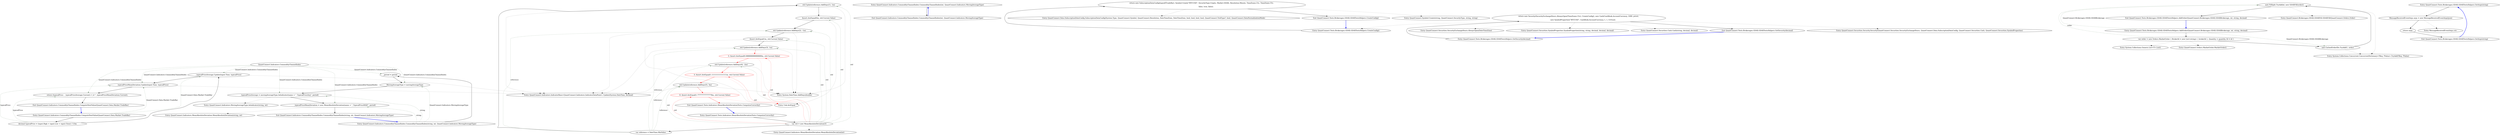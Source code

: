 digraph  {
n17 [label="QuantConnect.Indicators.CommodityChannelIndex", span=""];
n0 [cluster="QuantConnect.Indicators.CommodityChannelIndex.CommodityChannelIndex(string, int, QuantConnect.Indicators.MovingAverageType)", label="Entry QuantConnect.Indicators.CommodityChannelIndex.CommodityChannelIndex(string, int, QuantConnect.Indicators.MovingAverageType)", span="55-55"];
n1 [cluster="QuantConnect.Indicators.CommodityChannelIndex.CommodityChannelIndex(string, int, QuantConnect.Indicators.MovingAverageType)", label="_period = period", span="58-58"];
n2 [cluster="QuantConnect.Indicators.CommodityChannelIndex.CommodityChannelIndex(string, int, QuantConnect.Indicators.MovingAverageType)", label="MovingAverageType = movingAverageType", span="59-59"];
n3 [cluster="QuantConnect.Indicators.CommodityChannelIndex.CommodityChannelIndex(string, int, QuantConnect.Indicators.MovingAverageType)", label="_typicalPriceAverage = movingAverageType.AsIndicator(name + ''_TypicalPriceAvg'', period)", span="60-60"];
n4 [cluster="QuantConnect.Indicators.CommodityChannelIndex.CommodityChannelIndex(string, int, QuantConnect.Indicators.MovingAverageType)", label="_typicalPriceMeanDeviation = new MeanAbsoluteDeviation(name + ''_TypicalPriceMAD'', period)", span="61-61"];
n6 [cluster="QuantConnect.Indicators.MovingAverageType.AsIndicator(string, int)", label="Entry QuantConnect.Indicators.MovingAverageType.AsIndicator(string, int)", span="54-54"];
n5 [cluster="QuantConnect.Indicators.CommodityChannelIndex.CommodityChannelIndex(string, int, QuantConnect.Indicators.MovingAverageType)", label="Exit QuantConnect.Indicators.CommodityChannelIndex.CommodityChannelIndex(string, int, QuantConnect.Indicators.MovingAverageType)", span="55-55"];
n7 [cluster="QuantConnect.Indicators.MeanAbsoluteDeviation.MeanAbsoluteDeviation(string, int)", label="Entry QuantConnect.Indicators.MeanAbsoluteDeviation.MeanAbsoluteDeviation(string, int)", span="42-42"];
n8 [cluster="QuantConnect.Indicators.CommodityChannelIndex.CommodityChannelIndex(int, QuantConnect.Indicators.MovingAverageType)", label="Entry QuantConnect.Indicators.CommodityChannelIndex.CommodityChannelIndex(int, QuantConnect.Indicators.MovingAverageType)", span="64-64"];
n9 [cluster="QuantConnect.Indicators.CommodityChannelIndex.CommodityChannelIndex(int, QuantConnect.Indicators.MovingAverageType)", label="Exit QuantConnect.Indicators.CommodityChannelIndex.CommodityChannelIndex(int, QuantConnect.Indicators.MovingAverageType)", span="64-64"];
n10 [cluster="QuantConnect.Indicators.CommodityChannelIndex.ComputeNextValue(QuantConnect.Data.Market.TradeBar)", label="Entry QuantConnect.Indicators.CommodityChannelIndex.ComputeNextValue(QuantConnect.Data.Market.TradeBar)", span="81-81"];
n11 [cluster="QuantConnect.Indicators.CommodityChannelIndex.ComputeNextValue(QuantConnect.Data.Market.TradeBar)", label="decimal typicalPrice = (input.High + input.Low + input.Close) / 3.0m", span="82-82"];
n12 [cluster="QuantConnect.Indicators.CommodityChannelIndex.ComputeNextValue(QuantConnect.Data.Market.TradeBar)", label="_typicalPriceAverage.Update(input.Time, typicalPrice)", span="84-84"];
n13 [cluster="QuantConnect.Indicators.CommodityChannelIndex.ComputeNextValue(QuantConnect.Data.Market.TradeBar)", label="_typicalPriceMeanDeviation.Update(input.Time, typicalPrice)", span="85-85"];
n14 [cluster="QuantConnect.Indicators.CommodityChannelIndex.ComputeNextValue(QuantConnect.Data.Market.TradeBar)", label="return (typicalPrice - _typicalPriceAverage.Current) / (_k * _typicalPriceMeanDeviation.Current);", span="87-87"];
n16 [cluster="QuantConnect.Indicators.IndicatorBase<QuantConnect.Indicators.IndicatorDataPoint>.Update(System.DateTime, decimal)", label="Entry QuantConnect.Indicators.IndicatorBase<QuantConnect.Indicators.IndicatorDataPoint>.Update(System.DateTime, decimal)", span="33-33"];
n15 [cluster="QuantConnect.Indicators.CommodityChannelIndex.ComputeNextValue(QuantConnect.Data.Market.TradeBar)", label="Exit QuantConnect.Indicators.CommodityChannelIndex.ComputeNextValue(QuantConnect.Data.Market.TradeBar)", span="81-81"];
m1_10 [cluster="QuantConnect.Data.SubscriptionDataConfig.SubscriptionDataConfig(System.Type, QuantConnect.Symbol, QuantConnect.Resolution, DateTimeZone, DateTimeZone, bool, bool, bool, bool, QuantConnect.TickType?, bool, QuantConnect.DataNormalizationMode)", file="MeanAbsoluteDeviation.cs", label="Entry QuantConnect.Data.SubscriptionDataConfig.SubscriptionDataConfig(System.Type, QuantConnect.Symbol, QuantConnect.Resolution, DateTimeZone, DateTimeZone, bool, bool, bool, bool, QuantConnect.TickType?, bool, QuantConnect.DataNormalizationMode)", span="157-157"];
m1_5 [cluster="QuantConnect.Tests.Brokerages.GDAX.GDAXTestsHelpers.CreateConfig()", file="MeanAbsoluteDeviation.cs", label="Entry QuantConnect.Tests.Brokerages.GDAX.GDAXTestsHelpers.CreateConfig()", span="19-19"];
m1_8 [cluster="QuantConnect.Tests.Brokerages.GDAX.GDAXTestsHelpers.CreateConfig()", file="MeanAbsoluteDeviation.cs", label="return new SubscriptionDataConfig(typeof(TradeBar), Symbol.Create(''BTCUSD'', SecurityType.Crypto, Market.GDAX), Resolution.Minute, TimeZones.Utc, TimeZones.Utc, \r\n                false, true, false);", span="21-22"];
m1_9 [cluster="QuantConnect.Tests.Brokerages.GDAX.GDAXTestsHelpers.CreateConfig()", file="MeanAbsoluteDeviation.cs", label="Exit QuantConnect.Tests.Brokerages.GDAX.GDAXTestsHelpers.CreateConfig()", span="19-19"];
m1_20 [cluster="QuantConnect.Brokerages.GDAX.GDAXFill.GDAXFill(QuantConnect.Orders.Order)", file="MeanAbsoluteDeviation.cs", label="Entry QuantConnect.Brokerages.GDAX.GDAXFill.GDAXFill(QuantConnect.Orders.Order)", span="49-49"];
m1_21 [cluster="QuantConnect.Tests.Brokerages.GDAX.GDAXTestsHelpers.GetArgs(string)", file="MeanAbsoluteDeviation.cs", label="Entry QuantConnect.Tests.Brokerages.GDAX.GDAXTestsHelpers.GetArgs(string)", span="32-32"];
m1_22 [cluster="QuantConnect.Tests.Brokerages.GDAX.GDAXTestsHelpers.GetArgs(string)", file="MeanAbsoluteDeviation.cs", label="MessageReceivedEventArgs args = new MessageReceivedEventArgs(json)", span="34-34"];
m1_23 [cluster="QuantConnect.Tests.Brokerages.GDAX.GDAXTestsHelpers.GetArgs(string)", file="MeanAbsoluteDeviation.cs", label="return args;", span="36-36"];
m1_24 [cluster="QuantConnect.Tests.Brokerages.GDAX.GDAXTestsHelpers.GetArgs(string)", file="MeanAbsoluteDeviation.cs", label="Exit QuantConnect.Tests.Brokerages.GDAX.GDAXTestsHelpers.GetArgs(string)", span="32-32"];
m1_4 [cluster="QuantConnect.Securities.SecurityExchangeHours.AlwaysOpen(DateTimeZone)", file="MeanAbsoluteDeviation.cs", label="Entry QuantConnect.Securities.SecurityExchangeHours.AlwaysOpen(DateTimeZone)", span="82-82"];
m1_25 [cluster="MessageReceivedEventArgs.cstr", file="MeanAbsoluteDeviation.cs", label="Entry MessageReceivedEventArgs.cstr", span=""];
m1_7 [cluster="QuantConnect.Securities.SymbolProperties.SymbolProperties(string, string, decimal, decimal, decimal)", file="MeanAbsoluteDeviation.cs", label="Entry QuantConnect.Securities.SymbolProperties.SymbolProperties(string, string, decimal, decimal, decimal)", span="70-70"];
m1_12 [cluster="QuantConnect.Tests.Brokerages.GDAX.GDAXTestsHelpers.AddOrder(QuantConnect.Brokerages.GDAX.GDAXBrokerage, int, string, decimal)", file="MeanAbsoluteDeviation.cs", label="Entry QuantConnect.Tests.Brokerages.GDAX.GDAXTestsHelpers.AddOrder(QuantConnect.Brokerages.GDAX.GDAXBrokerage, int, string, decimal)", span="25-25"];
m1_13 [cluster="QuantConnect.Tests.Brokerages.GDAX.GDAXTestsHelpers.AddOrder(QuantConnect.Brokerages.GDAX.GDAXBrokerage, int, string, decimal)", file="MeanAbsoluteDeviation.cs", label="var order = new Orders.MarketOrder { BrokerId = new List<string> { brokerId }, Quantity = quantity, Id = id }", span="27-27"];
m1_14 [cluster="QuantConnect.Tests.Brokerages.GDAX.GDAXTestsHelpers.AddOrder(QuantConnect.Brokerages.GDAX.GDAXBrokerage, int, string, decimal)", file="MeanAbsoluteDeviation.cs", label="unit.CachedOrderIDs.TryAdd(1, order)", span="28-28"];
m1_15 [cluster="QuantConnect.Tests.Brokerages.GDAX.GDAXTestsHelpers.AddOrder(QuantConnect.Brokerages.GDAX.GDAXBrokerage, int, string, decimal)", file="MeanAbsoluteDeviation.cs", label="unit.FillSplit.TryAdd(id, new GDAXFill(order))", span="29-29"];
m1_16 [cluster="QuantConnect.Tests.Brokerages.GDAX.GDAXTestsHelpers.AddOrder(QuantConnect.Brokerages.GDAX.GDAXBrokerage, int, string, decimal)", file="MeanAbsoluteDeviation.cs", label="Exit QuantConnect.Tests.Brokerages.GDAX.GDAXTestsHelpers.AddOrder(QuantConnect.Brokerages.GDAX.GDAXBrokerage, int, string, decimal)", span="25-25"];
m1_6 [cluster="QuantConnect.Securities.Cash.Cash(string, decimal, decimal)", file="MeanAbsoluteDeviation.cs", label="Entry QuantConnect.Securities.Cash.Cash(string, decimal, decimal)", span="68-68"];
m1_0 [cluster="QuantConnect.Tests.Brokerages.GDAX.GDAXTestsHelpers.GetSecurity(decimal)", file="MeanAbsoluteDeviation.cs", label="Entry QuantConnect.Tests.Brokerages.GDAX.GDAXTestsHelpers.GetSecurity(decimal)", span="13-13"];
m1_1 [cluster="QuantConnect.Tests.Brokerages.GDAX.GDAXTestsHelpers.GetSecurity(decimal)", file="MeanAbsoluteDeviation.cs", label="return new Security(SecurityExchangeHours.AlwaysOpen(TimeZones.Utc), CreateConfig(), new Cash(CashBook.AccountCurrency, 1000, price), \r\n                new SymbolProperties(''BTCUSD'', CashBook.AccountCurrency, 1, 1, 0.01m));", span="15-16"];
m1_2 [cluster="QuantConnect.Tests.Brokerages.GDAX.GDAXTestsHelpers.GetSecurity(decimal)", file="MeanAbsoluteDeviation.cs", label="Exit QuantConnect.Tests.Brokerages.GDAX.GDAXTestsHelpers.GetSecurity(decimal)", span="13-13"];
m1_3 [cluster="QuantConnect.Securities.Security.Security(QuantConnect.Securities.SecurityExchangeHours, QuantConnect.Data.SubscriptionDataConfig, QuantConnect.Securities.Cash, QuantConnect.Securities.SymbolProperties)", file="MeanAbsoluteDeviation.cs", label="Entry QuantConnect.Securities.Security.Security(QuantConnect.Securities.SecurityExchangeHours, QuantConnect.Data.SubscriptionDataConfig, QuantConnect.Securities.Cash, QuantConnect.Securities.SymbolProperties)", span="317-317"];
m1_18 [cluster="System.Collections.Generic.List<T>.List()", file="MeanAbsoluteDeviation.cs", label="Entry System.Collections.Generic.List<T>.List()", span="0-0"];
m1_19 [cluster="System.Collections.Concurrent.ConcurrentDictionary<TKey, TValue>.TryAdd(TKey, TValue)", file="MeanAbsoluteDeviation.cs", label="Entry System.Collections.Concurrent.ConcurrentDictionary<TKey, TValue>.TryAdd(TKey, TValue)", span="0-0"];
m1_11 [cluster="QuantConnect.Symbol.Create(string, QuantConnect.SecurityType, string, string)", file="MeanAbsoluteDeviation.cs", label="Entry QuantConnect.Symbol.Create(string, QuantConnect.SecurityType, string, string)", span="45-45"];
m1_17 [cluster="QuantConnect.Orders.MarketOrder.MarketOrder()", file="MeanAbsoluteDeviation.cs", label="Entry QuantConnect.Orders.MarketOrder.MarketOrder()", span="28-28"];
m2_17 [cluster="Unk.AreEqual", file="MeanAbsoluteDeviationTests.cs", label="Entry Unk.AreEqual", span=""];
m2_0 [cluster="QuantConnect.Tests.Indicators.MeanAbsoluteDeviationTests.ComputesCorrectly()", file="MeanAbsoluteDeviationTests.cs", label="Entry QuantConnect.Tests.Indicators.MeanAbsoluteDeviationTests.ComputesCorrectly()", span="23-23"];
m2_1 [cluster="QuantConnect.Tests.Indicators.MeanAbsoluteDeviationTests.ComputesCorrectly()", file="MeanAbsoluteDeviationTests.cs", label="var std = new MeanAbsoluteDeviation(3)", span="26-26"];
m2_2 [cluster="QuantConnect.Tests.Indicators.MeanAbsoluteDeviationTests.ComputesCorrectly()", file="MeanAbsoluteDeviationTests.cs", label="var reference = DateTime.MinValue", span="27-27"];
m2_3 [cluster="QuantConnect.Tests.Indicators.MeanAbsoluteDeviationTests.ComputesCorrectly()", file="MeanAbsoluteDeviationTests.cs", label="std.Update(reference.AddDays(1), 1m)", span="29-29"];
m2_4 [cluster="QuantConnect.Tests.Indicators.MeanAbsoluteDeviationTests.ComputesCorrectly()", file="MeanAbsoluteDeviationTests.cs", label="Assert.AreEqual(0m, std.Current.Value)", span="30-30"];
m2_5 [cluster="QuantConnect.Tests.Indicators.MeanAbsoluteDeviationTests.ComputesCorrectly()", file="MeanAbsoluteDeviationTests.cs", label="std.Update(reference.AddDays(2), -1m)", span="32-32"];
m2_6 [cluster="QuantConnect.Tests.Indicators.MeanAbsoluteDeviationTests.ComputesCorrectly()", file="MeanAbsoluteDeviationTests.cs", label="Assert.AreEqual(1m, std.Current.Value)", span="33-33"];
m2_7 [cluster="QuantConnect.Tests.Indicators.MeanAbsoluteDeviationTests.ComputesCorrectly()", file="MeanAbsoluteDeviationTests.cs", label="std.Update(reference.AddDays(3), 1m)", span="35-35"];
m2_8 [cluster="QuantConnect.Tests.Indicators.MeanAbsoluteDeviationTests.ComputesCorrectly()", color=red, community=0, file="MeanAbsoluteDeviationTests.cs", label="3: Assert.AreEqual(0.888888888888889m, std.Current.Value)", span="36-36"];
m2_9 [cluster="QuantConnect.Tests.Indicators.MeanAbsoluteDeviationTests.ComputesCorrectly()", file="MeanAbsoluteDeviationTests.cs", label="std.Update(reference.AddDays(4), -2m)", span="38-38"];
m2_10 [cluster="QuantConnect.Tests.Indicators.MeanAbsoluteDeviationTests.ComputesCorrectly()", color=red, community=0, file="MeanAbsoluteDeviationTests.cs", label="3: Assert.AreEqual(1.11111111111111m, std.Current.Value)", span="39-39"];
m2_11 [cluster="QuantConnect.Tests.Indicators.MeanAbsoluteDeviationTests.ComputesCorrectly()", file="MeanAbsoluteDeviationTests.cs", label="std.Update(reference.AddDays(5), 3m)", span="41-41"];
m2_12 [cluster="QuantConnect.Tests.Indicators.MeanAbsoluteDeviationTests.ComputesCorrectly()", color=red, community=0, file="MeanAbsoluteDeviationTests.cs", label="6: Assert.AreEqual(1.77777777777778m, std.Current.Value)", span="42-42"];
m2_13 [cluster="QuantConnect.Tests.Indicators.MeanAbsoluteDeviationTests.ComputesCorrectly()", file="MeanAbsoluteDeviationTests.cs", label="Exit QuantConnect.Tests.Indicators.MeanAbsoluteDeviationTests.ComputesCorrectly()", span="23-23"];
m2_14 [cluster="QuantConnect.Indicators.MeanAbsoluteDeviation.MeanAbsoluteDeviation(int)", file="MeanAbsoluteDeviationTests.cs", label="Entry QuantConnect.Indicators.MeanAbsoluteDeviation.MeanAbsoluteDeviation(int)", span="31-31"];
m2_15 [cluster="System.DateTime.AddDays(double)", file="MeanAbsoluteDeviationTests.cs", label="Entry System.DateTime.AddDays(double)", span="0-0"];
n17 -> n1  [color=darkseagreen4, key=1, label="QuantConnect.Indicators.CommodityChannelIndex", style=dashed];
n17 -> n2  [color=darkseagreen4, key=1, label="QuantConnect.Indicators.CommodityChannelIndex", style=dashed];
n17 -> n3  [color=darkseagreen4, key=1, label="QuantConnect.Indicators.CommodityChannelIndex", style=dashed];
n17 -> n4  [color=darkseagreen4, key=1, label="QuantConnect.Indicators.CommodityChannelIndex", style=dashed];
n17 -> n12  [color=darkseagreen4, key=1, label="QuantConnect.Indicators.CommodityChannelIndex", style=dashed];
n17 -> n13  [color=darkseagreen4, key=1, label="QuantConnect.Indicators.CommodityChannelIndex", style=dashed];
n17 -> n14  [color=darkseagreen4, key=1, label="QuantConnect.Indicators.CommodityChannelIndex", style=dashed];
n0 -> n1  [key=0, style=solid];
n0 -> n2  [color=darkseagreen4, key=1, label="QuantConnect.Indicators.MovingAverageType", style=dashed];
n0 -> n3  [color=darkseagreen4, key=1, label=string, style=dashed];
n0 -> n4  [color=darkseagreen4, key=1, label=string, style=dashed];
n1 -> n2  [key=0, style=solid];
n2 -> n3  [key=0, style=solid];
n3 -> n4  [key=0, style=solid];
n3 -> n6  [key=2, style=dotted];
n4 -> n5  [key=0, style=solid];
n4 -> n7  [key=2, style=dotted];
n5 -> n0  [color=blue, key=0, style=bold];
n8 -> n9  [key=0, style=solid];
n9 -> n8  [color=blue, key=0, style=bold];
n10 -> n11  [key=0, style=solid];
n10 -> n12  [color=darkseagreen4, key=1, label="QuantConnect.Data.Market.TradeBar", style=dashed];
n10 -> n13  [color=darkseagreen4, key=1, label="QuantConnect.Data.Market.TradeBar", style=dashed];
n11 -> n12  [key=0, style=solid];
n11 -> n13  [color=darkseagreen4, key=1, label=typicalPrice, style=dashed];
n11 -> n14  [color=darkseagreen4, key=1, label=typicalPrice, style=dashed];
n12 -> n13  [key=0, style=solid];
n12 -> n16  [key=2, style=dotted];
n13 -> n14  [key=0, style=solid];
n13 -> n16  [key=2, style=dotted];
n14 -> n15  [key=0, style=solid];
n15 -> n10  [color=blue, key=0, style=bold];
m1_5 -> m1_8  [key=0, style=solid];
m1_8 -> m1_9  [key=0, style=solid];
m1_8 -> m1_10  [key=2, style=dotted];
m1_8 -> m1_11  [key=2, style=dotted];
m1_9 -> m1_5  [color=blue, key=0, style=bold];
m1_21 -> m1_22  [key=0, style=solid];
m1_22 -> m1_23  [key=0, style=solid];
m1_22 -> m1_25  [key=2, style=dotted];
m1_23 -> m1_24  [key=0, style=solid];
m1_24 -> m1_21  [color=blue, key=0, style=bold];
m1_12 -> m1_13  [key=0, style=solid];
m1_12 -> m1_14  [color=darkseagreen4, key=1, label="QuantConnect.Brokerages.GDAX.GDAXBrokerage", style=dashed];
m1_12 -> m1_15  [color=darkseagreen4, key=1, label="QuantConnect.Brokerages.GDAX.GDAXBrokerage", style=dashed];
m1_13 -> m1_14  [key=0, style=solid];
m1_13 -> m1_17  [key=2, style=dotted];
m1_13 -> m1_18  [key=2, style=dotted];
m1_13 -> m1_15  [color=darkseagreen4, key=1, label=order, style=dashed];
m1_14 -> m1_15  [key=0, style=solid];
m1_14 -> m1_19  [key=2, style=dotted];
m1_15 -> m1_16  [key=0, style=solid];
m1_15 -> m1_20  [key=2, style=dotted];
m1_15 -> m1_19  [key=2, style=dotted];
m1_16 -> m1_12  [color=blue, key=0, style=bold];
m1_0 -> m1_1  [key=0, style=solid];
m1_1 -> m1_2  [key=0, style=solid];
m1_1 -> m1_3  [key=2, style=dotted];
m1_1 -> m1_4  [key=2, style=dotted];
m1_1 -> m1_5  [key=2, style=dotted];
m1_1 -> m1_6  [key=2, style=dotted];
m1_1 -> m1_7  [key=2, style=dotted];
m1_2 -> m1_0  [color=blue, key=0, style=bold];
m2_0 -> m2_1  [key=0, style=solid];
m2_1 -> m2_2  [key=0, style=solid];
m2_1 -> m2_14  [key=2, style=dotted];
m2_1 -> m2_3  [color=darkseagreen4, key=1, label=std, style=dashed];
m2_1 -> m2_4  [color=darkseagreen4, key=1, label=std, style=dashed];
m2_1 -> m2_5  [color=darkseagreen4, key=1, label=std, style=dashed];
m2_1 -> m2_6  [color=darkseagreen4, key=1, label=std, style=dashed];
m2_1 -> m2_7  [color=darkseagreen4, key=1, label=std, style=dashed];
m2_1 -> m2_8  [color=red, key=1, label=std, style=dashed];
m2_1 -> m2_9  [color=darkseagreen4, key=1, label=std, style=dashed];
m2_1 -> m2_10  [color=red, key=1, label=std, style=dashed];
m2_1 -> m2_11  [color=darkseagreen4, key=1, label=std, style=dashed];
m2_1 -> m2_12  [color=red, key=1, label=std, style=dashed];
m2_2 -> m2_3  [key=0, style=solid];
m2_2 -> m2_5  [color=darkseagreen4, key=1, label=reference, style=dashed];
m2_2 -> m2_7  [color=darkseagreen4, key=1, label=reference, style=dashed];
m2_2 -> m2_9  [color=darkseagreen4, key=1, label=reference, style=dashed];
m2_2 -> m2_11  [color=darkseagreen4, key=1, label=reference, style=dashed];
m2_3 -> m2_4  [key=0, style=solid];
m2_3 -> m2_15  [key=2, style=dotted];
m2_3 -> n16  [key=2, style=dotted];
m2_4 -> m2_5  [key=0, style=solid];
m2_4 -> m2_17  [key=2, style=dotted];
m2_5 -> m2_6  [key=0, style=solid];
m2_5 -> m2_15  [key=2, style=dotted];
m2_5 -> n16  [key=2, style=dotted];
m2_6 -> m2_7  [key=0, style=solid];
m2_6 -> m2_17  [key=2, style=dotted];
m2_7 -> m2_8  [color=red, key=0, style=solid];
m2_7 -> m2_15  [key=2, style=dotted];
m2_7 -> n16  [key=2, style=dotted];
m2_8 -> m2_9  [color=red, key=0, style=solid];
m2_8 -> m2_17  [color=red, key=2, style=dotted];
m2_9 -> m2_10  [color=red, key=0, style=solid];
m2_9 -> m2_15  [key=2, style=dotted];
m2_9 -> n16  [key=2, style=dotted];
m2_10 -> m2_11  [color=red, key=0, style=solid];
m2_10 -> m2_17  [color=red, key=2, style=dotted];
m2_11 -> m2_12  [color=red, key=0, style=solid];
m2_11 -> m2_15  [key=2, style=dotted];
m2_11 -> n16  [key=2, style=dotted];
m2_12 -> m2_13  [color=red, key=0, style=solid];
m2_12 -> m2_17  [color=red, key=2, style=dotted];
m2_13 -> m2_0  [color=blue, key=0, style=bold];
}
